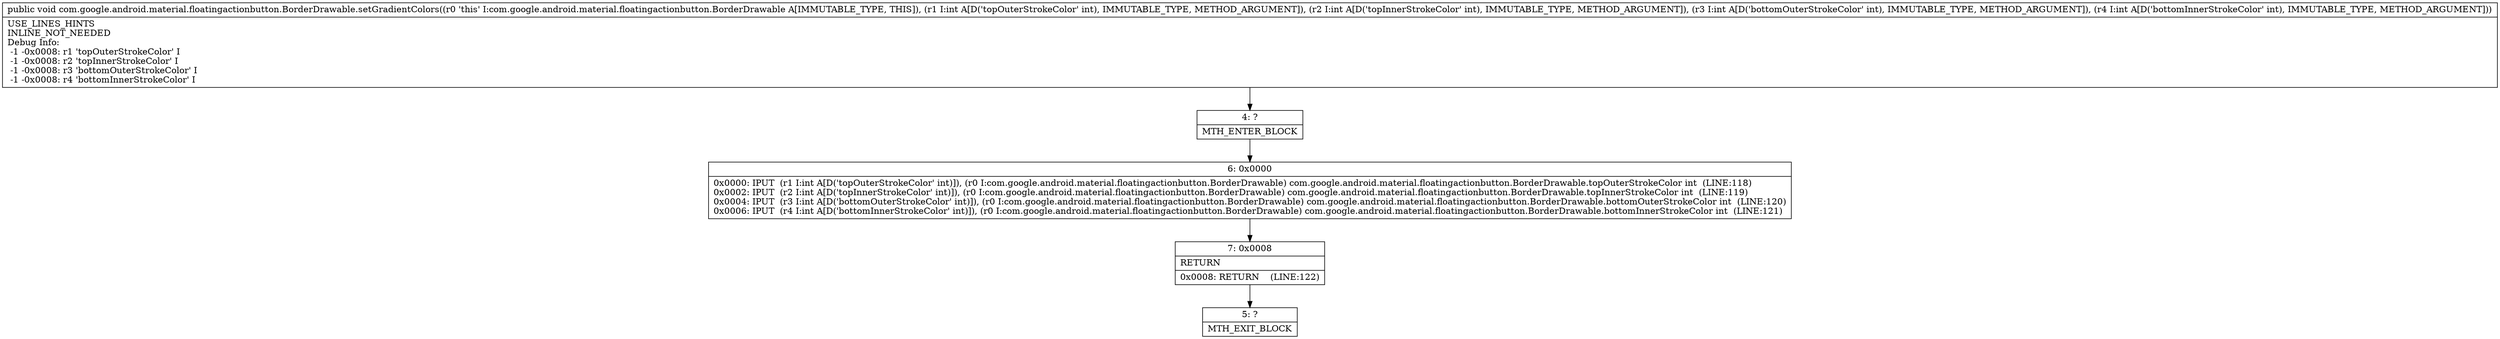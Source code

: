 digraph "CFG forcom.google.android.material.floatingactionbutton.BorderDrawable.setGradientColors(IIII)V" {
Node_4 [shape=record,label="{4\:\ ?|MTH_ENTER_BLOCK\l}"];
Node_6 [shape=record,label="{6\:\ 0x0000|0x0000: IPUT  (r1 I:int A[D('topOuterStrokeColor' int)]), (r0 I:com.google.android.material.floatingactionbutton.BorderDrawable) com.google.android.material.floatingactionbutton.BorderDrawable.topOuterStrokeColor int  (LINE:118)\l0x0002: IPUT  (r2 I:int A[D('topInnerStrokeColor' int)]), (r0 I:com.google.android.material.floatingactionbutton.BorderDrawable) com.google.android.material.floatingactionbutton.BorderDrawable.topInnerStrokeColor int  (LINE:119)\l0x0004: IPUT  (r3 I:int A[D('bottomOuterStrokeColor' int)]), (r0 I:com.google.android.material.floatingactionbutton.BorderDrawable) com.google.android.material.floatingactionbutton.BorderDrawable.bottomOuterStrokeColor int  (LINE:120)\l0x0006: IPUT  (r4 I:int A[D('bottomInnerStrokeColor' int)]), (r0 I:com.google.android.material.floatingactionbutton.BorderDrawable) com.google.android.material.floatingactionbutton.BorderDrawable.bottomInnerStrokeColor int  (LINE:121)\l}"];
Node_7 [shape=record,label="{7\:\ 0x0008|RETURN\l|0x0008: RETURN    (LINE:122)\l}"];
Node_5 [shape=record,label="{5\:\ ?|MTH_EXIT_BLOCK\l}"];
MethodNode[shape=record,label="{public void com.google.android.material.floatingactionbutton.BorderDrawable.setGradientColors((r0 'this' I:com.google.android.material.floatingactionbutton.BorderDrawable A[IMMUTABLE_TYPE, THIS]), (r1 I:int A[D('topOuterStrokeColor' int), IMMUTABLE_TYPE, METHOD_ARGUMENT]), (r2 I:int A[D('topInnerStrokeColor' int), IMMUTABLE_TYPE, METHOD_ARGUMENT]), (r3 I:int A[D('bottomOuterStrokeColor' int), IMMUTABLE_TYPE, METHOD_ARGUMENT]), (r4 I:int A[D('bottomInnerStrokeColor' int), IMMUTABLE_TYPE, METHOD_ARGUMENT]))  | USE_LINES_HINTS\lINLINE_NOT_NEEDED\lDebug Info:\l  \-1 \-0x0008: r1 'topOuterStrokeColor' I\l  \-1 \-0x0008: r2 'topInnerStrokeColor' I\l  \-1 \-0x0008: r3 'bottomOuterStrokeColor' I\l  \-1 \-0x0008: r4 'bottomInnerStrokeColor' I\l}"];
MethodNode -> Node_4;Node_4 -> Node_6;
Node_6 -> Node_7;
Node_7 -> Node_5;
}


